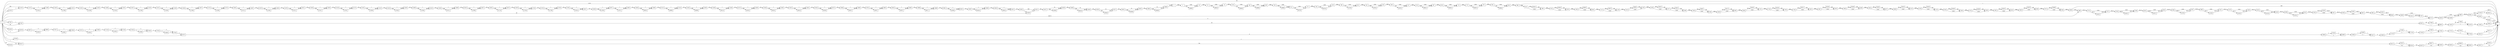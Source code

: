 digraph {
	graph [rankdir=LR]
	node [shape=rectangle]
	2 -> 5 [label=2869]
	5 -> 26 [label=2560]
	5 -> 48608 [label=309]
	26 -> 53 [label=2869]
	53 -> 74 [label=2560]
	53 -> 48628 [label=309]
	74 -> 164 [label=2869]
	164 -> 185 [label=2560]
	164 -> 48648 [label=309]
	185 -> 206 [label=2560]
	185 -> 48668 [label=309]
	206 -> 230 [label=2869]
	230 -> 251 [label=2560]
	230 -> 48688 [label=309]
	251 -> 272 [label=2560]
	251 -> 48708 [label=309]
	272 -> 293 [label=2869]
	293 -> 329 [label=2560]
	293 -> 48743 [label=309]
	329 -> 360 [label=2869]
	360 -> 381 [label=2559]
	360 -> 24746 [label=310]
	381 -> 422 [label=2869]
	422 -> 443 [label=2560]
	422 -> 48763 [label=309]
	443 -> 494 [label=2869]
	494 -> 527 [label=2560]
	494 -> 48795 [label=309]
	527 -> 576 [label=2869]
	576 -> 597 [label=2560]
	576 -> 48815 [label=309]
	597 -> 692 [label=2869]
	692 -> 713 [label=2560]
	692 -> 48835 [label=309]
	713 -> 757 [label=2869]
	757 -> 797 [label=2560]
	757 -> 48874 [label=309]
	797 -> 803 [label=2869]
	803 -> 824 [label=2560]
	803 -> 48894 [label=309]
	824 -> 899 [label=2869]
	899 -> 1 [label=1]
	899 -> 947 [label=2868]
	947 -> 968 [label=2559]
	947 -> 48914 [label=309]
	968 -> 1014 [label=2868]
	1014 -> 1035 [label=2559]
	1014 -> 48934 [label=309]
	1035 -> 1040 [label=2868]
	1040 -> 1061 [label=2559]
	1040 -> 48954 [label=309]
	1061 -> 1115 [label=2868]
	1115 -> 1136 [label=2559]
	1115 -> 48974 [label=309]
	1136 -> 1414 [label=2868]
	1414 -> 1435 [label=2559]
	1414 -> 48994 [label=309]
	1435 -> 1438 [label=2868]
	1438 -> 1477 [label=2559]
	1438 -> 49032 [label=309]
	1477 -> 1498 [label=2559]
	1477 -> 49052 [label=309]
	1498 -> 1549 [label=2868]
	1549 -> 1585 [label=2559]
	1549 -> 49087 [label=309]
	1585 -> 1636 [label=2868]
	1636 -> 1663 [label=2559]
	1636 -> 49113 [label=309]
	1663 -> 1684 [label=2868]
	1684 -> 1741 [label=2559]
	1684 -> 49169 [label=309]
	1741 -> 1744 [label=2868]
	1744 -> 1765 [label=2559]
	1744 -> 49189 [label=309]
	1765 -> 1792 [label=2868]
	1792 -> 1825 [label=2559]
	1792 -> 49221 [label=309]
	1825 -> 1897 [label=2868]
	1897 -> 1925 [label=2559]
	1897 -> 49248 [label=309]
	1925 -> 1948 [label=2868]
	1948 -> 1969 [label=2559]
	1948 -> 49268 [label=309]
	1969 -> 2044 [label=2868]
	2044 -> 2077 [label=2559]
	2044 -> 49300 [label=309]
	2077 -> 2089 [label=2868]
	2089 -> 2110 [label=2559]
	2089 -> 49320 [label=309]
	2110 -> 2158 [label=2868]
	2158 -> 2179 [label=2559]
	2158 -> 49340 [label=309]
	2179 -> 2263 [label=2868]
	2263 -> 2284 [label=2559]
	2263 -> 49360 [label=309]
	2284 -> 2374 [label=2868]
	2374 -> 2395 [label=2559]
	2374 -> 49380 [label=309]
	2395 -> 2405 [label=2868]
	2405 -> 2442 [label=2559]
	2405 -> 49416 [label=309]
	2442 -> 2506 [label=2868]
	2506 -> 2569 [label=2559]
	2506 -> 49478 [label=309]
	2569 -> 2573 [label=2868]
	2573 -> 2594 [label=2559]
	2573 -> 49498 [label=309]
	2594 -> 2608 [label=2868]
	2608 -> 1 [label=309]
	2608 -> 2680 [label=2559]
	2680 -> 2714 [label=39132]
	2714 -> 2747 [label=2559]
	2714 -> 42032 [label=36573]
	2747 -> 2765 [label=39132]
	2765 -> 2786 [label=2559]
	2765 -> 42052 [label=36573]
	2786 -> 2831 [label=39132]
	2831 -> 2852 [label=2559]
	2831 -> 42072 [label=36573]
	2852 -> 2864 [label=39132]
	2864 -> 2957 [label=2559]
	2864 -> 42164 [label=36573]
	2957 -> 3080 [label=39132]
	3080 -> 3101 [label=2559]
	3080 -> 42184 [label=36573]
	3101 -> 3179 [label=39132]
	3179 -> 3200 [label=2559]
	3179 -> 42204 [label=36573]
	3200 -> 3203 [label=39132]
	3203 -> 3228 [label=2559]
	3203 -> 42228 [label=36573]
	3228 -> 3408 [label=39132]
	3408 -> 3522 [label=2559]
	3408 -> 42341 [label=36573]
	3522 -> 3526 [label=39132]
	3526 -> 3547 [label=2559]
	3526 -> 42361 [label=36573]
	3547 -> 3626 [label=39132]
	3626 -> 3647 [label=2559]
	3626 -> 42381 [label=36573]
	3647 -> 3662 [label=39132]
	3662 -> 3683 [label=2559]
	3662 -> 42401 [label=36573]
	3683 -> 3686 [label=39132]
	3686 -> 3707 [label=2559]
	3686 -> 42421 [label=36573]
	3707 -> 3713 [label=39132]
	3713 -> 3826 [label=39136]
	3826 -> 3866 [label=2559]
	3826 -> 42460 [label=36577]
	3866 -> 3881 [label=39136]
	3881 -> 5560 [label=2559]
	3881 -> 47239 [label=36577]
	5560 -> 1 [label=40]
	5560 -> 5982 [label=2519]
	5982 -> 1 [label=2519]
	7641 -> 7642 [label=1]
	7642 -> 9833 [label=50]
	9833 -> 9854 [label=1]
	9833 -> 17964 [label=49]
	9854 -> 11655 [label=50]
	11655 -> 11676 [label=1]
	11655 -> 17984 [label=49]
	11676 -> 11963 [label=50]
	11963 -> 1 [label=1]
	11963 -> 19643 [label=49]
	17964 -> 9854 [label=49]
	17984 -> 11676 [label=49]
	19643 -> 1 [label=49]
	21352 -> 21353 [label=1]
	21353 -> 21372 [label=310]
	21372 -> 21396 [label=1]
	21372 -> 47262 [label=309]
	21396 -> 21405 [label=310]
	21405 -> 21432 [label=1]
	21405 -> 47288 [label=309]
	21432 -> 21435 [label=310]
	21435 -> 21456 [label=1]
	21435 -> 47308 [label=309]
	21456 -> 21480 [label=310]
	21480 -> 21501 [label=1]
	21480 -> 47328 [label=309]
	21501 -> 21507 [label=310]
	21507 -> 21528 [label=1]
	21507 -> 47348 [label=309]
	21528 -> 21537 [label=310]
	21537 -> 21558 [label=1]
	21537 -> 47368 [label=309]
	21558 -> 21636 [label=310]
	21636 -> 21657 [label=1]
	21636 -> 47388 [label=309]
	21657 -> 21732 [label=310]
	21732 -> 21753 [label=1]
	21732 -> 47408 [label=309]
	21753 -> 21801 [label=310]
	21801 -> 21867 [label=1]
	21801 -> 47473 [label=309]
	21867 -> 21879 [label=310]
	21879 -> 21900 [label=1]
	21879 -> 47493 [label=309]
	21900 -> 21976 [label=310]
	21976 -> 22011 [label=1]
	21976 -> 47527 [label=309]
	22011 -> 22029 [label=310]
	22029 -> 22050 [label=1]
	22029 -> 47547 [label=309]
	22050 -> 22149 [label=310]
	22149 -> 22170 [label=1]
	22149 -> 47567 [label=309]
	22170 -> 22191 [label=310]
	22191 -> 22233 [label=1]
	22191 -> 47608 [label=309]
	22233 -> 22419 [label=310]
	22419 -> 22440 [label=1]
	22419 -> 47628 [label=309]
	22440 -> 22499 [label=310]
	22499 -> 22520 [label=1]
	22499 -> 47648 [label=309]
	22520 -> 22583 [label=310]
	22583 -> 22608 [label=1]
	22583 -> 47672 [label=309]
	22608 -> 22610 [label=310]
	22610 -> 22637 [label=1]
	22610 -> 47698 [label=309]
	22637 -> 22652 [label=310]
	22652 -> 22673 [label=1]
	22652 -> 47718 [label=309]
	22673 -> 22679 [label=310]
	22679 -> 22730 [label=1]
	22679 -> 47768 [label=309]
	22730 -> 22763 [label=310]
	22763 -> 22784 [label=1]
	22763 -> 47788 [label=309]
	22784 -> 22785 [label=310]
	22785 -> 22817 [label=1]
	22785 -> 47819 [label=309]
	22817 -> 22839 [label=310]
	22839 -> 22871 [label=1]
	22839 -> 47850 [label=309]
	22871 -> 22993 [label=1]
	22871 -> 47971 [label=309]
	22993 -> 23030 [label=310]
	23030 -> 23095 [label=1]
	23030 -> 48035 [label=309]
	23095 -> 23122 [label=310]
	23122 -> 23154 [label=1]
	23122 -> 48066 [label=309]
	23154 -> 23185 [label=310]
	23185 -> 23206 [label=1]
	23185 -> 48086 [label=309]
	23206 -> 23209 [label=310]
	23209 -> 23248 [label=1]
	23209 -> 48124 [label=309]
	23248 -> 23275 [label=310]
	23275 -> 23308 [label=1]
	23275 -> 48156 [label=309]
	23308 -> 23338 [label=310]
	23338 -> 23365 [label=1]
	23338 -> 48182 [label=309]
	23365 -> 23422 [label=310]
	23422 -> 23461 [label=1]
	23422 -> 48220 [label=309]
	23461 -> 23543 [label=310]
	23543 -> 23573 [label=1]
	23543 -> 48249 [label=309]
	23573 -> 23646 [label=310]
	23646 -> 23685 [label=1]
	23646 -> 48287 [label=309]
	23685 -> 23781 [label=310]
	23781 -> 23802 [label=1]
	23781 -> 48307 [label=309]
	23802 -> 23814 [label=310]
	23814 -> 23865 [label=1]
	23814 -> 48357 [label=309]
	23865 -> 23868 [label=310]
	23868 -> 23889 [label=1]
	23868 -> 48377 [label=309]
	23889 -> 23901 [label=310]
	23901 -> 23923 [label=1]
	23901 -> 48398 [label=309]
	23923 -> 23967 [label=310]
	23967 -> 23994 [label=1]
	23967 -> 48424 [label=309]
	23994 -> 24045 [label=310]
	24045 -> 24072 [label=1]
	24045 -> 48450 [label=309]
	24072 -> 24282 [label=310]
	24282 -> 24305 [label=1]
	24282 -> 24321 [label=309]
	24305 -> 24321 [label=41]
	24321 -> 24337 [label=350]
	24337 -> 24358 [label=41]
	24337 -> 48508 [label=309]
	24358 -> 24409 [label=350]
	24409 -> 24430 [label=41]
	24409 -> 48528 [label=309]
	24430 -> 24550 [label=350]
	24550 -> 24571 [label=41]
	24550 -> 48548 [label=309]
	24571 -> 24631 [label=350]
	24631 -> 24652 [label=41]
	24631 -> 48568 [label=309]
	24652 -> 24661 [label=350]
	24661 -> 24682 [label=41]
	24661 -> 48588 [label=309]
	24682 -> 2 [label=350]
	24746 -> 381 [label=310]
	24747 -> 24864 [label=6]
	24864 -> 24885 [label=3]
	24864 -> 37445 [label=3]
	24885 -> 25396 [label=6]
	25396 -> 25417 [label=5]
	25396 -> 42000 [label=1]
	25417 -> 25685 [label=6]
	25685 -> 1 [label=1]
	25685 -> 27129 [label=5]
	27129 -> 27150 [label=2]
	27129 -> 37465 [label=3]
	27150 -> 27540 [label=5]
	27540 -> 27561 [label=2]
	27540 -> 37485 [label=3]
	27561 -> 27747 [label=5]
	27747 -> 27768 [label=2]
	27747 -> 37505 [label=3]
	27768 -> 30010 [label=5]
	30010 -> 1 [label=3]
	30010 -> 30727 [label=2]
	30727 -> 1 [label=2]
	36708 -> 1 [label=2]
	36709 -> 36973 [label=4]
	36973 -> 36994 [label=3]
	36973 -> 41850 [label=1]
	36994 -> 37027 [label=4]
	37027 -> 37060 [label=3]
	37027 -> 41882 [label=1]
	37060 -> 37075 [label=4]
	37075 -> 37096 [label=3]
	37075 -> 41902 [label=1]
	37096 -> 37120 [label=4]
	37120 -> 37159 [label=3]
	37120 -> 41940 [label=1]
	37159 -> 37264 [label=4]
	37264 -> 37285 [label=3]
	37264 -> 41960 [label=1]
	37285 -> 37324 [label=4]
	37324 -> 37345 [label=3]
	37324 -> 41980 [label=1]
	37345 -> 24747 [label=4]
	37445 -> 24885 [label=3]
	37465 -> 27150 [label=3]
	37485 -> 27561 [label=3]
	37505 -> 27768 [label=3]
	41830 -> 36709 [label=1]
	41850 -> 36994 [label=1]
	41882 -> 37060 [label=1]
	41902 -> 37096 [label=1]
	41940 -> 37159 [label=1]
	41960 -> 37285 [label=1]
	41980 -> 37345 [label=1]
	42000 -> 25417 [label=1]
	42032 -> 2747 [label=36573]
	42052 -> 2786 [label=36573]
	42072 -> 2852 [label=36573]
	42164 -> 2957 [label=36573]
	42184 -> 3101 [label=36573]
	42204 -> 3200 [label=36573]
	42228 -> 3228 [label=36573]
	42341 -> 3522 [label=36573]
	42361 -> 3547 [label=36573]
	42381 -> 3647 [label=36573]
	42401 -> 3683 [label=36573]
	42421 -> 3707 [label=36573]
	42460 -> 3866 [label=36577]
	47239 -> 1 [label=36573]
	47239 -> 50531 [label=4]
	47262 -> 21396 [label=309]
	47288 -> 21432 [label=309]
	47308 -> 21456 [label=309]
	47328 -> 21501 [label=309]
	47348 -> 21528 [label=309]
	47368 -> 21558 [label=309]
	47388 -> 21657 [label=309]
	47408 -> 21753 [label=309]
	47473 -> 21867 [label=309]
	47493 -> 21900 [label=309]
	47527 -> 22011 [label=309]
	47547 -> 22050 [label=309]
	47567 -> 22170 [label=309]
	47608 -> 22233 [label=309]
	47628 -> 22440 [label=309]
	47648 -> 22520 [label=309]
	47672 -> 22608 [label=309]
	47698 -> 22637 [label=309]
	47718 -> 22673 [label=309]
	47768 -> 22730 [label=309]
	47788 -> 22784 [label=309]
	47819 -> 22817 [label=309]
	47850 -> 22871 [label=309]
	47971 -> 22993 [label=309]
	48035 -> 23095 [label=309]
	48066 -> 23154 [label=309]
	48086 -> 23206 [label=309]
	48124 -> 23248 [label=309]
	48156 -> 23308 [label=309]
	48182 -> 23365 [label=309]
	48220 -> 23461 [label=309]
	48249 -> 23573 [label=309]
	48287 -> 23685 [label=309]
	48307 -> 23802 [label=309]
	48357 -> 23865 [label=309]
	48377 -> 23889 [label=309]
	48398 -> 23923 [label=309]
	48424 -> 23994 [label=309]
	48450 -> 24072 [label=309]
	48508 -> 24358 [label=309]
	48528 -> 24430 [label=309]
	48548 -> 24571 [label=309]
	48568 -> 24652 [label=309]
	48588 -> 24682 [label=309]
	48608 -> 26 [label=309]
	48628 -> 74 [label=309]
	48648 -> 185 [label=309]
	48668 -> 206 [label=309]
	48688 -> 251 [label=309]
	48708 -> 272 [label=309]
	48743 -> 329 [label=309]
	48763 -> 443 [label=309]
	48795 -> 527 [label=309]
	48815 -> 597 [label=309]
	48835 -> 713 [label=309]
	48874 -> 797 [label=309]
	48894 -> 824 [label=309]
	48914 -> 968 [label=309]
	48934 -> 1035 [label=309]
	48954 -> 1061 [label=309]
	48974 -> 1136 [label=309]
	48994 -> 1435 [label=309]
	49032 -> 1477 [label=309]
	49052 -> 1498 [label=309]
	49087 -> 1585 [label=309]
	49113 -> 1663 [label=309]
	49169 -> 1741 [label=309]
	49189 -> 1765 [label=309]
	49221 -> 1825 [label=309]
	49248 -> 1925 [label=309]
	49268 -> 1969 [label=309]
	49300 -> 2077 [label=309]
	49320 -> 2110 [label=309]
	49340 -> 2179 [label=309]
	49360 -> 2284 [label=309]
	49380 -> 2395 [label=309]
	49416 -> 2442 [label=309]
	49478 -> 2569 [label=309]
	49498 -> 2594 [label=309]
	50531 -> 1 [label=4]
	56106 -> 56107 [label=725]
	56107 -> 56213 [label=726]
	56213 -> 56234 [label=725]
	56213 -> 56532 [label=1]
	56234 -> 56297 [label=726]
	56297 -> 56393 [label=725]
	56297 -> 56627 [label=1]
	56393 -> 56405 [label=726]
	56405 -> 56462 [label=725]
	56405 -> 56683 [label=1]
	56462 -> 56507 [label=726]
	56507 -> 1 [label=725]
	56507 -> 62263 [label=1]
	56532 -> 56234 [label=1]
	56627 -> 56393 [label=1]
	56683 -> 56462 [label=1]
	62263 -> 1 [label=1]
	0 -> 2 [label=2519]
	0 -> 7642 [label=49]
	0 -> 24305 [label=40]
	0 -> 24747 [label=2]
	0 -> 36709 [label=3]
	0 -> 2680 [label=36573]
	0 -> 21353 [label=309]
	0 -> 3713 [label=4]
	0 -> 56107 [label=1]
	0 -> 7641 [label=1]
	0 -> 1 [label=81]
	0 -> 21352 [label=1]
	0 -> 36708 [label=2]
	0 -> 41830 [label=1]
	0 -> 56106 [label=725]
}
